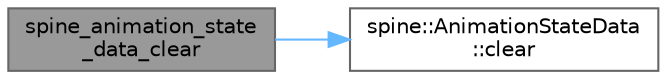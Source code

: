 digraph "spine_animation_state_data_clear"
{
 // LATEX_PDF_SIZE
  bgcolor="transparent";
  edge [fontname=Helvetica,fontsize=10,labelfontname=Helvetica,labelfontsize=10];
  node [fontname=Helvetica,fontsize=10,shape=box,height=0.2,width=0.4];
  rankdir="LR";
  Node1 [id="Node000001",label="spine_animation_state\l_data_clear",height=0.2,width=0.4,color="gray40", fillcolor="grey60", style="filled", fontcolor="black",tooltip=" "];
  Node1 -> Node2 [id="edge1_Node000001_Node000002",color="steelblue1",style="solid",tooltip=" "];
  Node2 [id="Node000002",label="spine::AnimationStateData\l::clear",height=0.2,width=0.4,color="grey40", fillcolor="white", style="filled",URL="$classspine_1_1_animation_state_data.html#a3c0f5ed64e00d8e84203e99cf297696e",tooltip="Removes all mixes and sets the default mix to 0."];
}
